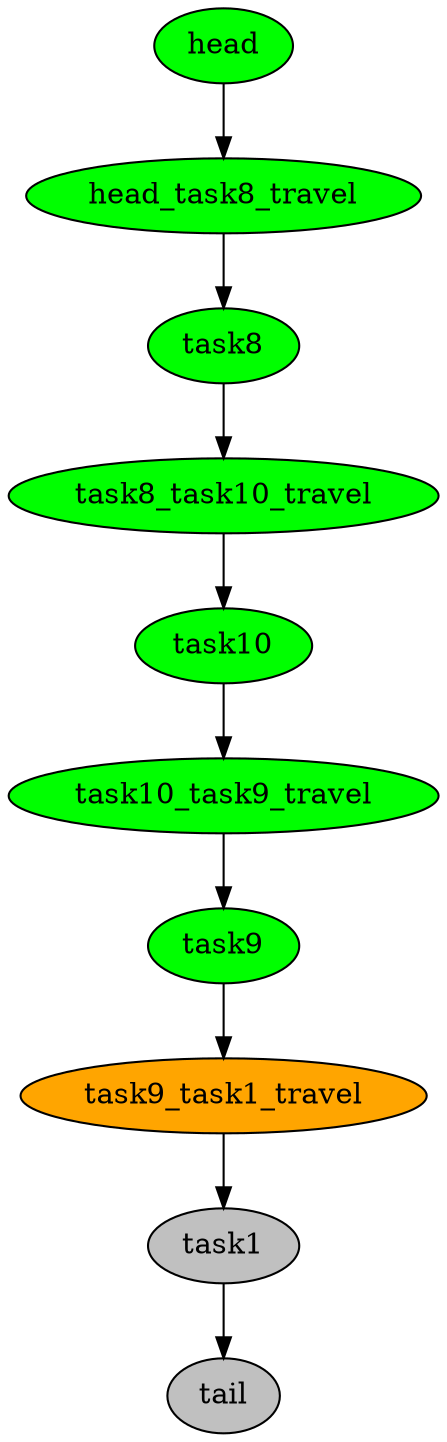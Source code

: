 digraph timeline {
head[label="head",style=filled,fillcolor=green,fontcolor=black];
head_task8_travel[label="head_task8_travel",style=filled,fillcolor=green,fontcolor=black];
task8[label="task8",style=filled,fillcolor=green,fontcolor=black];
task8_task10_travel[label="task8_task10_travel",style=filled,fillcolor=green,fontcolor=black];
task10[label="task10",style=filled,fillcolor=green,fontcolor=black];
task10_task9_travel[label="task10_task9_travel",style=filled,fillcolor=green,fontcolor=black];
task9[label="task9",style=filled,fillcolor=green,fontcolor=black];
task9_task1_travel[label="task9_task1_travel",style=filled,fillcolor=orange,fontcolor=black];
task1[label="task1",style=filled,fillcolor=gray,fontcolor=black];
tail[label="tail",style=filled,fillcolor=gray,fontcolor=black];
"head"->"head_task8_travel"[color=black];
"head_task8_travel"->"task8"[color=black];
"task8"->"task8_task10_travel"[color=black];
"task8_task10_travel"->"task10"[color=black];
"task10"->"task10_task9_travel"[color=black];
"task10_task9_travel"->"task9"[color=black];
"task9"->"task9_task1_travel"[color=black];
"task9_task1_travel"->"task1"[color=black];
"task1"->"tail"[color=black];
}
